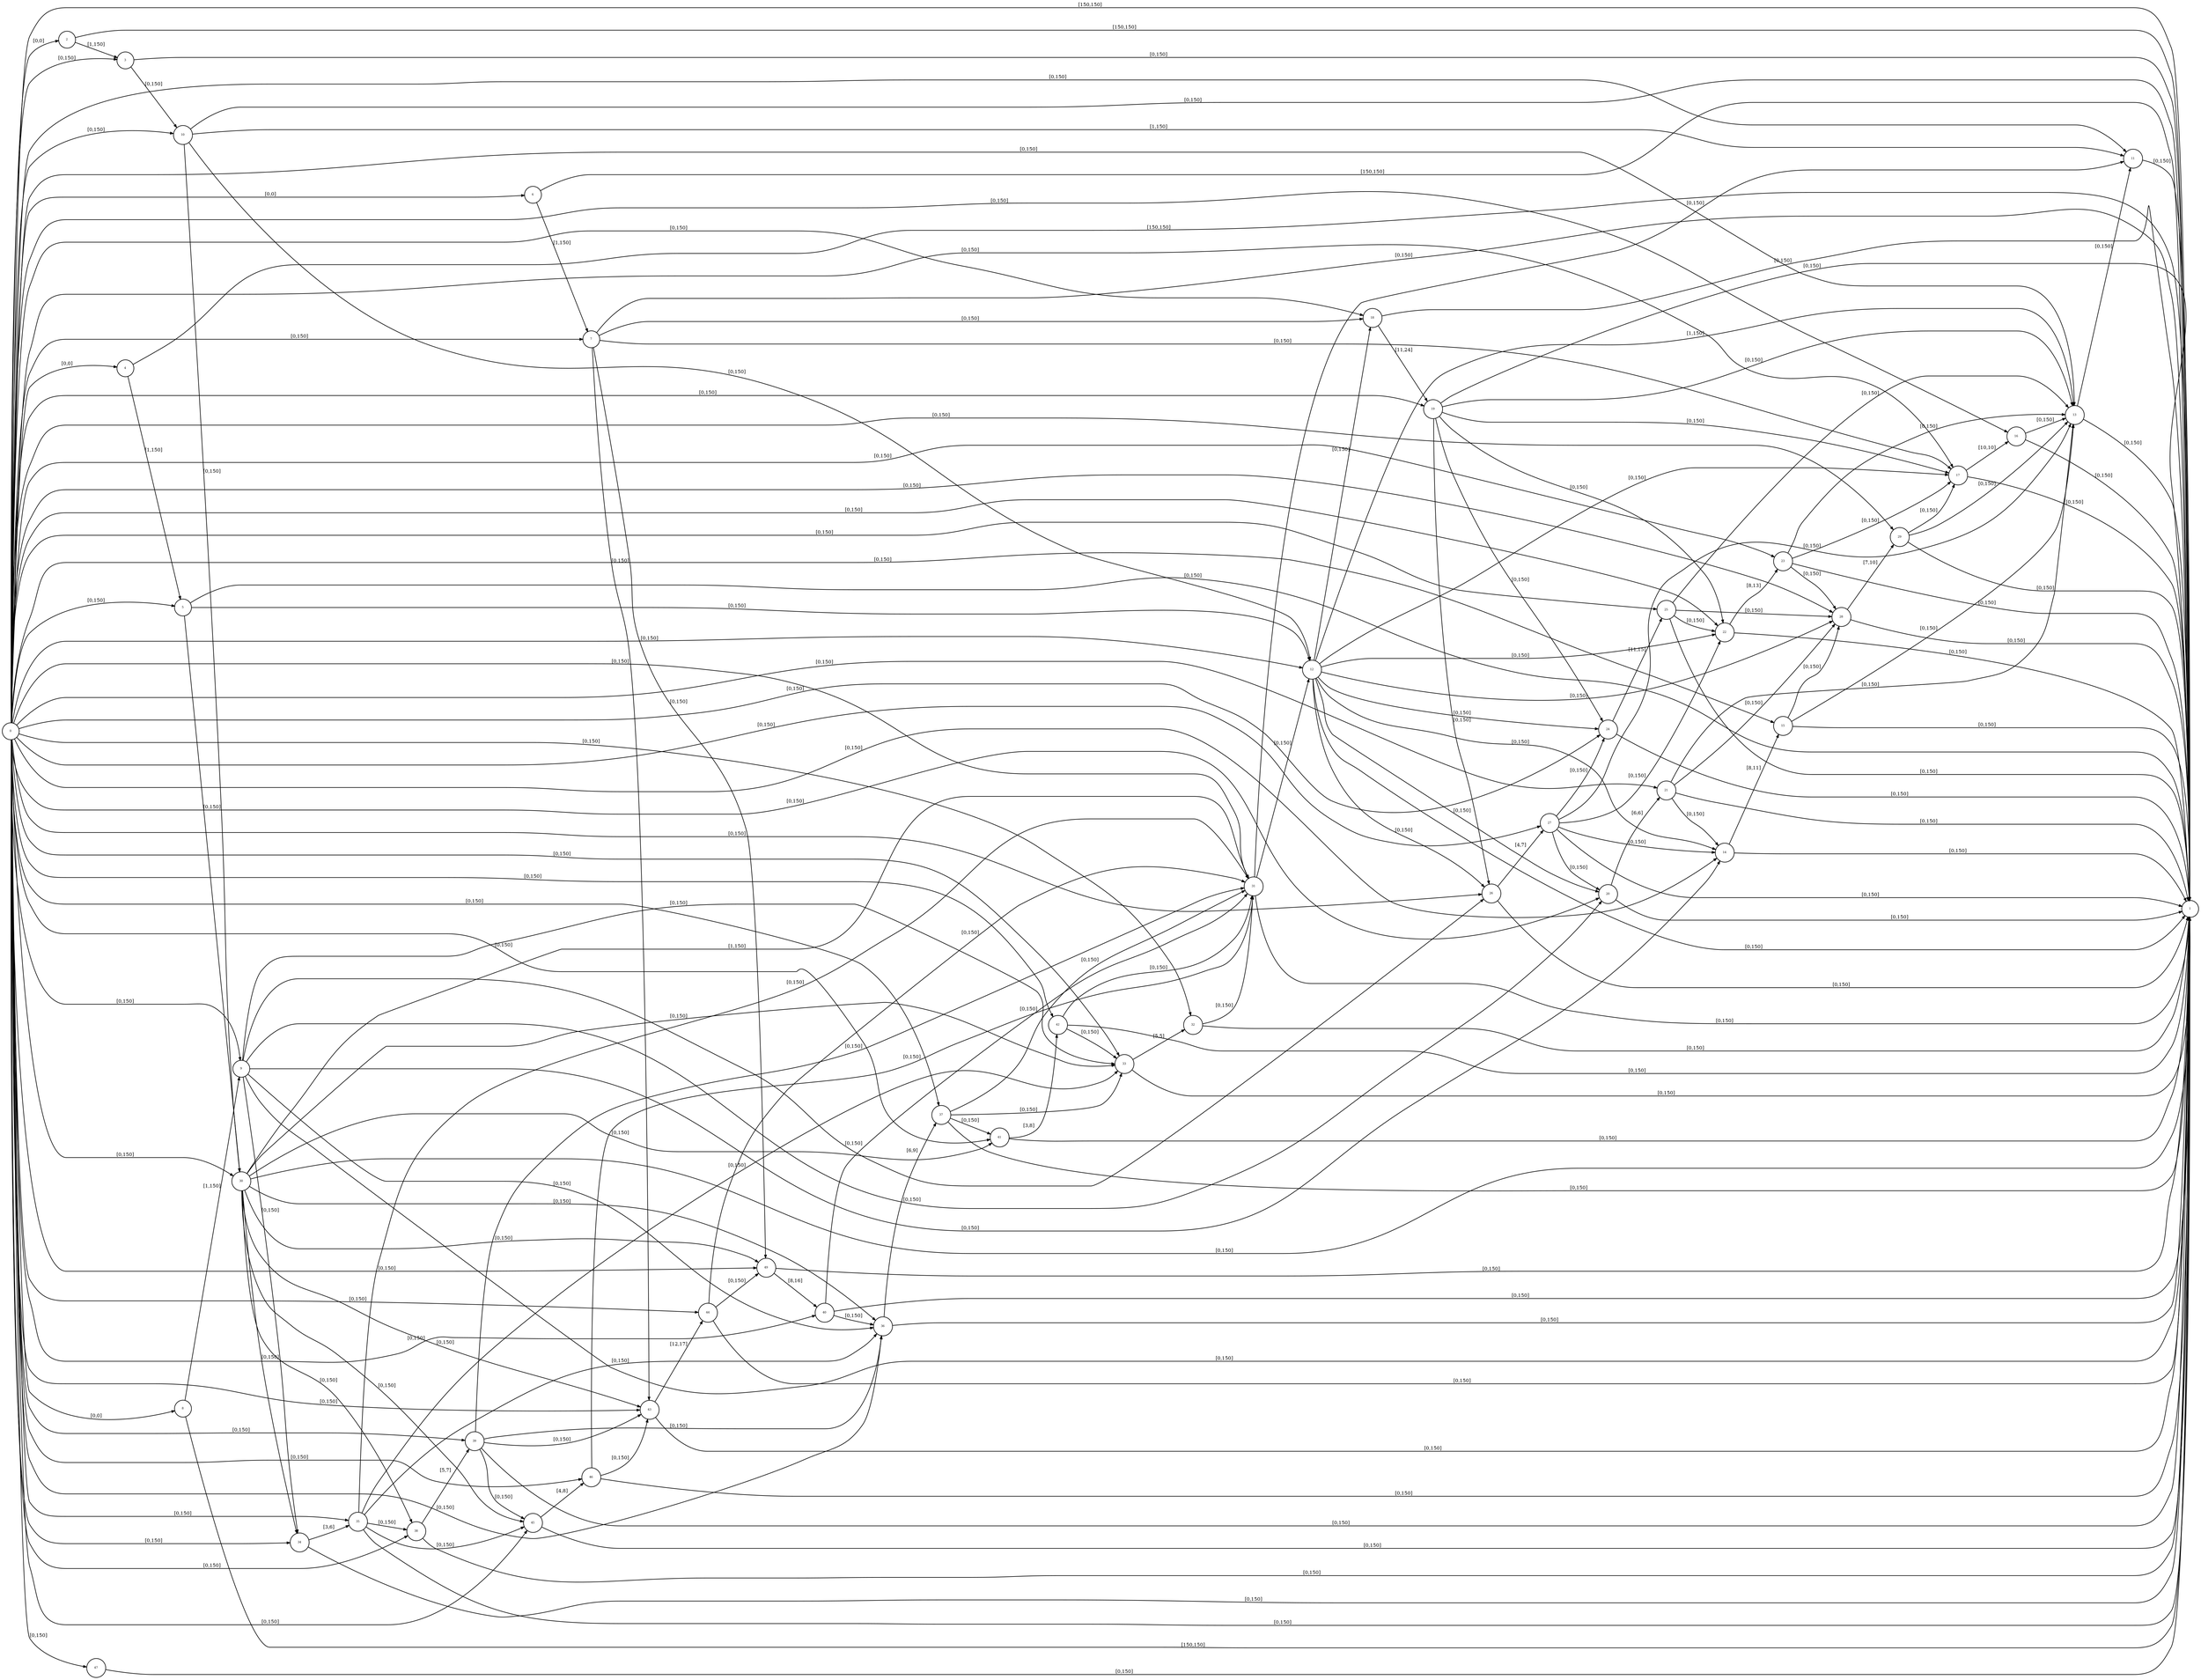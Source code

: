 digraph stnu {
	rankdir=LR;
	node [with=.2, height=.2, fontsize=5, shape=circle, style=filled, fillcolor=white];	0 -> 1 [fontsize=8, arrowsize= .5, label = "[150,150]"];
	0 -> 2 [fontsize=8, arrowsize= .5, label = "[0,0]"];
	0 -> 3 [fontsize=8, arrowsize= .5, label = "[0,150]"];
	0 -> 4 [fontsize=8, arrowsize= .5, label = "[0,0]"];
	0 -> 5 [fontsize=8, arrowsize= .5, label = "[0,150]"];
	0 -> 6 [fontsize=8, arrowsize= .5, label = "[0,0]"];
	0 -> 7 [fontsize=8, arrowsize= .5, label = "[0,150]"];
	0 -> 8 [fontsize=8, arrowsize= .5, label = "[0,0]"];
	0 -> 9 [fontsize=8, arrowsize= .5, label = "[0,150]"];
	0 -> 10 [fontsize=8, arrowsize= .5, label = "[0,150]"];
	0 -> 11 [fontsize=8, arrowsize= .5, label = "[0,150]"];
	0 -> 12 [fontsize=8, arrowsize= .5, label = "[0,150]"];
	0 -> 13 [fontsize=8, arrowsize= .5, label = "[0,150]"];
	0 -> 14 [fontsize=8, arrowsize= .5, label = "[0,150]"];
	0 -> 15 [fontsize=8, arrowsize= .5, label = "[0,150]"];
	0 -> 16 [fontsize=8, arrowsize= .5, label = "[0,150]"];
	0 -> 17 [fontsize=8, arrowsize= .5, label = "[0,150]"];
	0 -> 18 [fontsize=8, arrowsize= .5, label = "[0,150]"];
	0 -> 19 [fontsize=8, arrowsize= .5, label = "[0,150]"];
	0 -> 20 [fontsize=8, arrowsize= .5, label = "[0,150]"];
	0 -> 21 [fontsize=8, arrowsize= .5, label = "[0,150]"];
	0 -> 22 [fontsize=8, arrowsize= .5, label = "[0,150]"];
	0 -> 23 [fontsize=8, arrowsize= .5, label = "[0,150]"];
	0 -> 24 [fontsize=8, arrowsize= .5, label = "[0,150]"];
	0 -> 25 [fontsize=8, arrowsize= .5, label = "[0,150]"];
	0 -> 26 [fontsize=8, arrowsize= .5, label = "[0,150]"];
	0 -> 27 [fontsize=8, arrowsize= .5, label = "[0,150]"];
	0 -> 28 [fontsize=8, arrowsize= .5, label = "[0,150]"];
	0 -> 29 [fontsize=8, arrowsize= .5, label = "[0,150]"];
	0 -> 30 [fontsize=8, arrowsize= .5, label = "[0,150]"];
	0 -> 31 [fontsize=8, arrowsize= .5, label = "[0,150]"];
	0 -> 32 [fontsize=8, arrowsize= .5, label = "[0,150]"];
	0 -> 33 [fontsize=8, arrowsize= .5, label = "[0,150]"];
	0 -> 34 [fontsize=8, arrowsize= .5, label = "[0,150]"];
	0 -> 35 [fontsize=8, arrowsize= .5, label = "[0,150]"];
	0 -> 36 [fontsize=8, arrowsize= .5, label = "[0,150]"];
	0 -> 37 [fontsize=8, arrowsize= .5, label = "[0,150]"];
	0 -> 38 [fontsize=8, arrowsize= .5, label = "[0,150]"];
	0 -> 39 [fontsize=8, arrowsize= .5, label = "[0,150]"];
	0 -> 40 [fontsize=8, arrowsize= .5, label = "[0,150]"];
	0 -> 41 [fontsize=8, arrowsize= .5, label = "[0,150]"];
	0 -> 42 [fontsize=8, arrowsize= .5, label = "[0,150]"];
	0 -> 43 [fontsize=8, arrowsize= .5, label = "[0,150]"];
	0 -> 44 [fontsize=8, arrowsize= .5, label = "[0,150]"];
	0 -> 45 [fontsize=8, arrowsize= .5, label = "[0,150]"];
	0 -> 46 [fontsize=8, arrowsize= .5, label = "[0,150]"];
	0 -> 47 [fontsize=8, arrowsize= .5, label = "[0,150]"];
	0 -> 49 [fontsize=8, arrowsize= .5, label = "[0,150]"];
	2 -> 1 [fontsize=8, arrowsize= .5, label = "[150,150]"];
	2 -> 3 [fontsize=8, arrowsize= .5, label = "[1,150]"];
	3 -> 1 [fontsize=8, arrowsize= .5, label = "[0,150]"];
	3 -> 10 [fontsize=8, arrowsize= .5, label = "[0,150]"];
	4 -> 1 [fontsize=8, arrowsize= .5, label = "[150,150]"];
	4 -> 5 [fontsize=8, arrowsize= .5, label = "[1,150]"];
	5 -> 1 [fontsize=8, arrowsize= .5, label = "[0,150]"];
	5 -> 12 [fontsize=8, arrowsize= .5, label = "[0,150]"];
	5 -> 30 [fontsize=8, arrowsize= .5, label = "[0,150]"];
	6 -> 1 [fontsize=8, arrowsize= .5, label = "[150,150]"];
	6 -> 7 [fontsize=8, arrowsize= .5, label = "[1,150]"];
	7 -> 1 [fontsize=8, arrowsize= .5, label = "[0,150]"];
	7 -> 17 [fontsize=8, arrowsize= .5, label = "[0,150]"];
	7 -> 49 [fontsize=8, arrowsize= .5, label = "[0,150]"];
	7 -> 18 [fontsize=8, arrowsize= .5, label = "[0,150]"];
	7 -> 43 [fontsize=8, arrowsize= .5, label = "[0,150]"];
	8 -> 1 [fontsize=8, arrowsize= .5, label = "[150,150]"];
	8 -> 9 [fontsize=8, arrowsize= .5, label = "[1,150]"];
	9 -> 1 [fontsize=8, arrowsize= .5, label = "[0,150]"];
	9 -> 33 [fontsize=8, arrowsize= .5, label = "[0,150]"];
	9 -> 34 [fontsize=8, arrowsize= .5, label = "[0,150]"];
	9 -> 20 [fontsize=8, arrowsize= .5, label = "[0,150]"];
	9 -> 36 [fontsize=8, arrowsize= .5, label = "[0,150]"];
	9 -> 26 [fontsize=8, arrowsize= .5, label = "[0,150]"];
	9 -> 14 [fontsize=8, arrowsize= .5, label = "[0,150]"];
	10 -> 1 [fontsize=8, arrowsize= .5, label = "[0,150]"];
	10 -> 11 [fontsize=8, arrowsize= .5, label = "[1,150]"];
	10 -> 12 [fontsize=8, arrowsize= .5, label = "[0,150]"];
	10 -> 30 [fontsize=8, arrowsize= .5, label = "[0,150]"];
	11 -> 1 [fontsize=8, arrowsize= .5, label = "[0,150]"];
	12 -> 1 [fontsize=8, arrowsize= .5, label = "[0,150]"];
	12 -> 17 [fontsize=8, arrowsize= .5, label = "[0,150]"];
	12 -> 18 [fontsize=8, arrowsize= .5, label = "[0,150]"];
	12 -> 20 [fontsize=8, arrowsize= .5, label = "[0,150]"];
	12 -> 22 [fontsize=8, arrowsize= .5, label = "[0,150]"];
	12 -> 24 [fontsize=8, arrowsize= .5, label = "[0,150]"];
	12 -> 26 [fontsize=8, arrowsize= .5, label = "[0,150]"];
	12 -> 28 [fontsize=8, arrowsize= .5, label = "[0,150]"];
	12 -> 13 [fontsize=8, arrowsize= .5, label = "[1,150]"];
	12 -> 14 [fontsize=8, arrowsize= .5, label = "[0,150]"];
	13 -> 1 [fontsize=8, arrowsize= .5, label = "[0,150]"];
	13 -> 11 [fontsize=8, arrowsize= .5, label = "[0,150]"];
	14 -> 1 [fontsize=8, arrowsize= .5, label = "[0,150]"];
	14 -> 15 [fontsize=8, arrowsize= .5, label = "[8,11]"];
	15 -> 1 [fontsize=8, arrowsize= .5, label = "[0,150]"];
	15 -> 28 [fontsize=8, arrowsize= .5, label = "[0,150]"];
	15 -> 13 [fontsize=8, arrowsize= .5, label = "[0,150]"];
	16 -> 1 [fontsize=8, arrowsize= .5, label = "[0,150]"];
	16 -> 13 [fontsize=8, arrowsize= .5, label = "[0,150]"];
	17 -> 1 [fontsize=8, arrowsize= .5, label = "[0,150]"];
	17 -> 16 [fontsize=8, arrowsize= .5, label = "[10,10]"];
	18 -> 1 [fontsize=8, arrowsize= .5, label = "[0,150]"];
	18 -> 19 [fontsize=8, arrowsize= .5, label = "[11,24]"];
	19 -> 1 [fontsize=8, arrowsize= .5, label = "[0,150]"];
	19 -> 17 [fontsize=8, arrowsize= .5, label = "[0,150]"];
	19 -> 22 [fontsize=8, arrowsize= .5, label = "[0,150]"];
	19 -> 24 [fontsize=8, arrowsize= .5, label = "[0,150]"];
	19 -> 26 [fontsize=8, arrowsize= .5, label = "[0,150]"];
	19 -> 13 [fontsize=8, arrowsize= .5, label = "[0,150]"];
	20 -> 1 [fontsize=8, arrowsize= .5, label = "[0,150]"];
	20 -> 21 [fontsize=8, arrowsize= .5, label = "[6,6]"];
	21 -> 1 [fontsize=8, arrowsize= .5, label = "[0,150]"];
	21 -> 28 [fontsize=8, arrowsize= .5, label = "[0,150]"];
	21 -> 13 [fontsize=8, arrowsize= .5, label = "[0,150]"];
	21 -> 14 [fontsize=8, arrowsize= .5, label = "[0,150]"];
	22 -> 1 [fontsize=8, arrowsize= .5, label = "[0,150]"];
	22 -> 23 [fontsize=8, arrowsize= .5, label = "[8,13]"];
	23 -> 1 [fontsize=8, arrowsize= .5, label = "[0,150]"];
	23 -> 17 [fontsize=8, arrowsize= .5, label = "[0,150]"];
	23 -> 28 [fontsize=8, arrowsize= .5, label = "[0,150]"];
	23 -> 13 [fontsize=8, arrowsize= .5, label = "[0,150]"];
	24 -> 1 [fontsize=8, arrowsize= .5, label = "[0,150]"];
	24 -> 25 [fontsize=8, arrowsize= .5, label = "[11,15]"];
	25 -> 1 [fontsize=8, arrowsize= .5, label = "[0,150]"];
	25 -> 22 [fontsize=8, arrowsize= .5, label = "[0,150]"];
	25 -> 28 [fontsize=8, arrowsize= .5, label = "[0,150]"];
	25 -> 13 [fontsize=8, arrowsize= .5, label = "[0,150]"];
	26 -> 1 [fontsize=8, arrowsize= .5, label = "[0,150]"];
	26 -> 27 [fontsize=8, arrowsize= .5, label = "[4,7]"];
	27 -> 1 [fontsize=8, arrowsize= .5, label = "[0,150]"];
	27 -> 20 [fontsize=8, arrowsize= .5, label = "[0,150]"];
	27 -> 22 [fontsize=8, arrowsize= .5, label = "[0,150]"];
	27 -> 24 [fontsize=8, arrowsize= .5, label = "[0,150]"];
	27 -> 13 [fontsize=8, arrowsize= .5, label = "[0,150]"];
	27 -> 14 [fontsize=8, arrowsize= .5, label = "[0,150]"];
	28 -> 1 [fontsize=8, arrowsize= .5, label = "[0,150]"];
	28 -> 29 [fontsize=8, arrowsize= .5, label = "[7,10]"];
	29 -> 1 [fontsize=8, arrowsize= .5, label = "[0,150]"];
	29 -> 17 [fontsize=8, arrowsize= .5, label = "[0,150]"];
	29 -> 13 [fontsize=8, arrowsize= .5, label = "[0,150]"];
	30 -> 1 [fontsize=8, arrowsize= .5, label = "[0,150]"];
	30 -> 33 [fontsize=8, arrowsize= .5, label = "[0,150]"];
	30 -> 49 [fontsize=8, arrowsize= .5, label = "[0,150]"];
	30 -> 34 [fontsize=8, arrowsize= .5, label = "[0,150]"];
	30 -> 36 [fontsize=8, arrowsize= .5, label = "[0,150]"];
	30 -> 38 [fontsize=8, arrowsize= .5, label = "[0,150]"];
	30 -> 41 [fontsize=8, arrowsize= .5, label = "[0,150]"];
	30 -> 43 [fontsize=8, arrowsize= .5, label = "[0,150]"];
	30 -> 45 [fontsize=8, arrowsize= .5, label = "[0,150]"];
	30 -> 31 [fontsize=8, arrowsize= .5, label = "[1,150]"];
	31 -> 1 [fontsize=8, arrowsize= .5, label = "[0,150]"];
	31 -> 11 [fontsize=8, arrowsize= .5, label = "[0,150]"];
	31 -> 12 [fontsize=8, arrowsize= .5, label = "[0,150]"];
	32 -> 1 [fontsize=8, arrowsize= .5, label = "[0,150]"];
	32 -> 31 [fontsize=8, arrowsize= .5, label = "[0,150]"];
	33 -> 1 [fontsize=8, arrowsize= .5, label = "[0,150]"];
	33 -> 32 [fontsize=8, arrowsize= .5, label = "[5,5]"];
	34 -> 1 [fontsize=8, arrowsize= .5, label = "[0,150]"];
	34 -> 35 [fontsize=8, arrowsize= .5, label = "[3,6]"];
	35 -> 1 [fontsize=8, arrowsize= .5, label = "[0,150]"];
	35 -> 33 [fontsize=8, arrowsize= .5, label = "[0,150]"];
	35 -> 36 [fontsize=8, arrowsize= .5, label = "[0,150]"];
	35 -> 38 [fontsize=8, arrowsize= .5, label = "[0,150]"];
	35 -> 45 [fontsize=8, arrowsize= .5, label = "[0,150]"];
	35 -> 31 [fontsize=8, arrowsize= .5, label = "[0,150]"];
	36 -> 1 [fontsize=8, arrowsize= .5, label = "[0,150]"];
	36 -> 37 [fontsize=8, arrowsize= .5, label = "[6,9]"];
	37 -> 1 [fontsize=8, arrowsize= .5, label = "[0,150]"];
	37 -> 33 [fontsize=8, arrowsize= .5, label = "[0,150]"];
	37 -> 41 [fontsize=8, arrowsize= .5, label = "[0,150]"];
	37 -> 31 [fontsize=8, arrowsize= .5, label = "[0,150]"];
	38 -> 1 [fontsize=8, arrowsize= .5, label = "[0,150]"];
	38 -> 39 [fontsize=8, arrowsize= .5, label = "[5,7]"];
	39 -> 1 [fontsize=8, arrowsize= .5, label = "[0,150]"];
	39 -> 36 [fontsize=8, arrowsize= .5, label = "[0,150]"];
	39 -> 43 [fontsize=8, arrowsize= .5, label = "[0,150]"];
	39 -> 45 [fontsize=8, arrowsize= .5, label = "[0,150]"];
	39 -> 31 [fontsize=8, arrowsize= .5, label = "[0,150]"];
	40 -> 1 [fontsize=8, arrowsize= .5, label = "[0,150]"];
	40 -> 36 [fontsize=8, arrowsize= .5, label = "[0,150]"];
	40 -> 31 [fontsize=8, arrowsize= .5, label = "[0,150]"];
	41 -> 1 [fontsize=8, arrowsize= .5, label = "[0,150]"];
	41 -> 42 [fontsize=8, arrowsize= .5, label = "[3,8]"];
	42 -> 1 [fontsize=8, arrowsize= .5, label = "[0,150]"];
	42 -> 33 [fontsize=8, arrowsize= .5, label = "[0,150]"];
	42 -> 31 [fontsize=8, arrowsize= .5, label = "[0,150]"];
	43 -> 1 [fontsize=8, arrowsize= .5, label = "[0,150]"];
	43 -> 44 [fontsize=8, arrowsize= .5, label = "[12,17]"];
	44 -> 1 [fontsize=8, arrowsize= .5, label = "[0,150]"];
	44 -> 49 [fontsize=8, arrowsize= .5, label = "[0,150]"];
	44 -> 31 [fontsize=8, arrowsize= .5, label = "[0,150]"];
	45 -> 1 [fontsize=8, arrowsize= .5, label = "[0,150]"];
	45 -> 46 [fontsize=8, arrowsize= .5, label = "[4,8]"];
	46 -> 1 [fontsize=8, arrowsize= .5, label = "[0,150]"];
	46 -> 43 [fontsize=8, arrowsize= .5, label = "[0,150]"];
	46 -> 31 [fontsize=8, arrowsize= .5, label = "[0,150]"];
	47 -> 1 [fontsize=8, arrowsize= .5, label = "[0,150]"];
	49 -> 1 [fontsize=8, arrowsize= .5, label = "[0,150]"];
	49 -> 40 [fontsize=8, arrowsize= .5, label = "[8,16]"];

}

